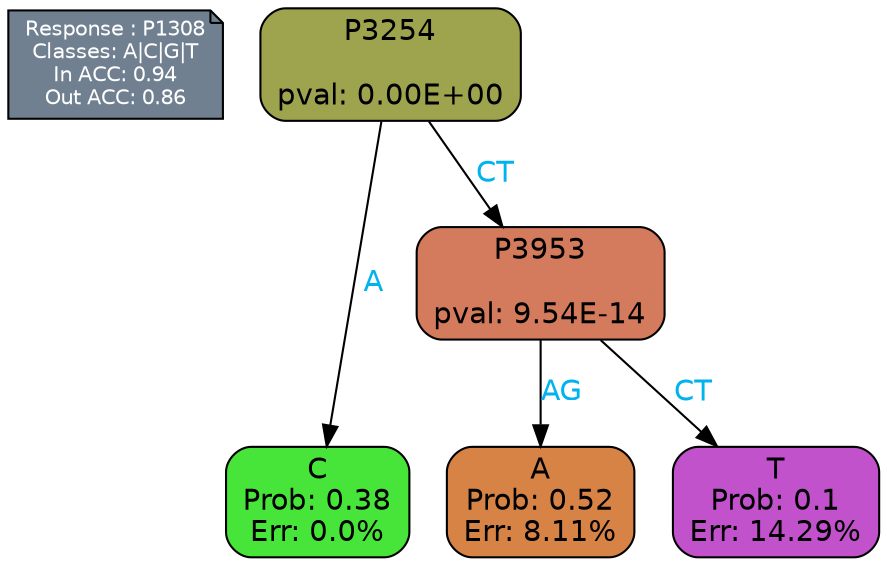 digraph Tree {
node [shape=box, style="filled, rounded", color="black", fontname=helvetica] ;
graph [ranksep=equally, splines=polylines, bgcolor=transparent, dpi=600] ;
edge [fontname=helvetica] ;
LEGEND [label="Response : P1308
Classes: A|C|G|T
In ACC: 0.94
Out ACC: 0.86
",shape=note,align=left,style=filled,fillcolor="slategray",fontcolor="white",fontsize=10];1 [label="P3254

pval: 0.00E+00", fillcolor="#9ea34e"] ;
2 [label="C
Prob: 0.38
Err: 0.0%", fillcolor="#47e539"] ;
3 [label="P3953

pval: 9.54E-14", fillcolor="#d37b5c"] ;
4 [label="A
Prob: 0.52
Err: 8.11%", fillcolor="#d78346"] ;
5 [label="T
Prob: 0.1
Err: 14.29%", fillcolor="#c251cc"] ;
1 -> 2 [label="A",fontcolor=deepskyblue2] ;
1 -> 3 [label="CT",fontcolor=deepskyblue2] ;
3 -> 4 [label="AG",fontcolor=deepskyblue2] ;
3 -> 5 [label="CT",fontcolor=deepskyblue2] ;
{rank = same; 2;4;5;}{rank = same; LEGEND;1;}}